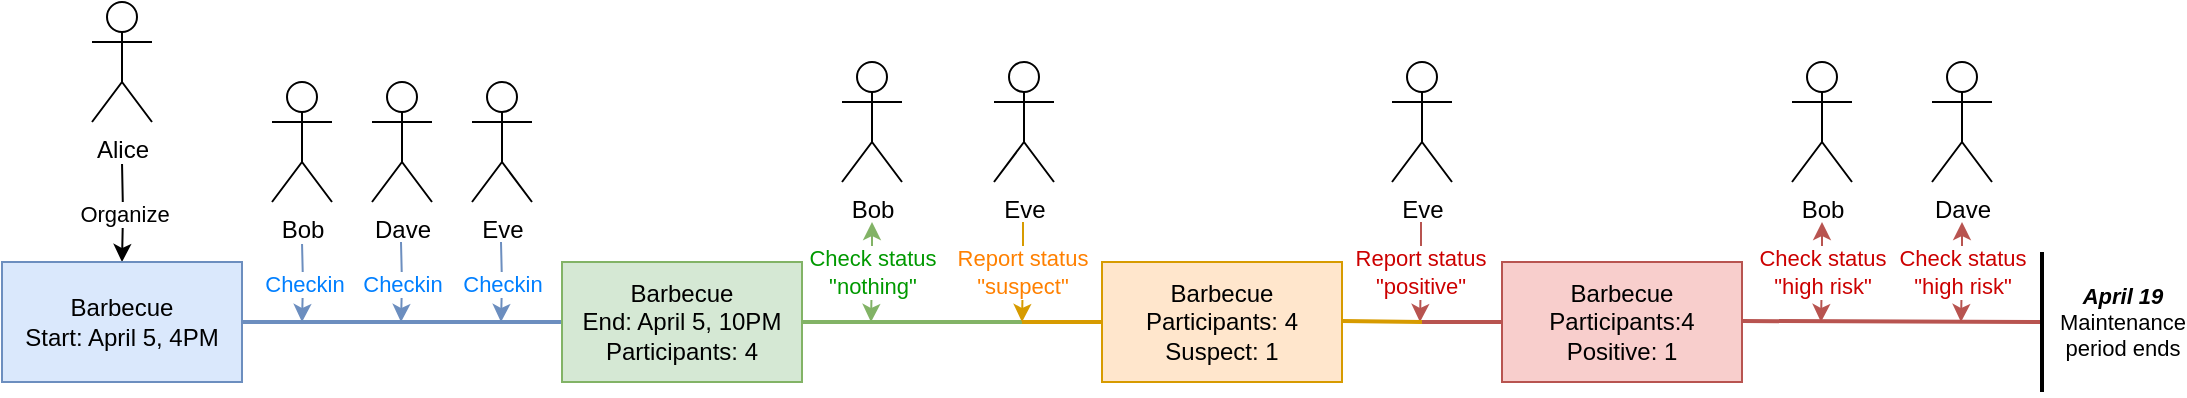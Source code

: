 <mxfile version="12.9.7" type="device"><diagram id="BHeKZ42RWv9zqqyNYb5D" name="Page-1"><mxGraphModel dx="1352" dy="757" grid="1" gridSize="10" guides="1" tooltips="1" connect="1" arrows="1" fold="1" page="1" pageScale="1" pageWidth="850" pageHeight="1100" math="0" shadow="0"><root><mxCell id="0"/><mxCell id="1" parent="0"/><mxCell id="CN85PHiDVRwaA0NcKBSQ-1" value="&lt;font color=&quot;#000000&quot;&gt;Organize&lt;/font&gt;" style="edgeStyle=orthogonalEdgeStyle;rounded=0;orthogonalLoop=1;jettySize=auto;html=1;strokeWidth=1;fontColor=#009900;entryX=0.5;entryY=0;entryDx=0;entryDy=0;" edge="1" parent="1" target="CN85PHiDVRwaA0NcKBSQ-4"><mxGeometry relative="1" as="geometry"><mxPoint x="100" y="100" as="sourcePoint"/><mxPoint x="20" y="180" as="targetPoint"/></mxGeometry></mxCell><mxCell id="CN85PHiDVRwaA0NcKBSQ-2" value="Alice" style="shape=umlActor;verticalLabelPosition=bottom;labelBackgroundColor=#ffffff;verticalAlign=top;html=1;outlineConnect=0;" vertex="1" parent="1"><mxGeometry x="85" y="20" width="30" height="60" as="geometry"/></mxCell><mxCell id="CN85PHiDVRwaA0NcKBSQ-3" style="edgeStyle=orthogonalEdgeStyle;rounded=0;orthogonalLoop=1;jettySize=auto;html=1;exitX=1;exitY=0.5;exitDx=0;exitDy=0;labelBackgroundColor=none;startArrow=none;startFill=0;strokeWidth=2;fontColor=#007FFF;fillColor=#dae8fc;strokeColor=#6c8ebf;endArrow=none;endFill=0;" edge="1" parent="1" source="CN85PHiDVRwaA0NcKBSQ-4"><mxGeometry relative="1" as="geometry"><mxPoint x="320" y="180" as="targetPoint"/></mxGeometry></mxCell><mxCell id="CN85PHiDVRwaA0NcKBSQ-4" value="Barbecue&lt;br&gt;Start: April 5, 4PM" style="rounded=0;whiteSpace=wrap;html=1;fillColor=#dae8fc;strokeColor=#6c8ebf;" vertex="1" parent="1"><mxGeometry x="40" y="150" width="120" height="60" as="geometry"/></mxCell><mxCell id="CN85PHiDVRwaA0NcKBSQ-5" value="Checkin" style="edgeStyle=orthogonalEdgeStyle;rounded=0;orthogonalLoop=1;jettySize=auto;html=1;strokeWidth=1;fontColor=#007FFF;fillColor=#dae8fc;strokeColor=#6c8ebf;" edge="1" parent="1"><mxGeometry relative="1" as="geometry"><mxPoint x="190" y="180" as="targetPoint"/><mxPoint x="190" y="140" as="sourcePoint"/></mxGeometry></mxCell><mxCell id="CN85PHiDVRwaA0NcKBSQ-6" value="Bob" style="shape=umlActor;verticalLabelPosition=bottom;labelBackgroundColor=#ffffff;verticalAlign=top;html=1;outlineConnect=0;" vertex="1" parent="1"><mxGeometry x="175" y="60" width="30" height="60" as="geometry"/></mxCell><mxCell id="CN85PHiDVRwaA0NcKBSQ-7" value="Dave" style="shape=umlActor;verticalLabelPosition=bottom;labelBackgroundColor=#ffffff;verticalAlign=top;html=1;outlineConnect=0;" vertex="1" parent="1"><mxGeometry x="225" y="60" width="30" height="60" as="geometry"/></mxCell><mxCell id="CN85PHiDVRwaA0NcKBSQ-8" value="Eve" style="shape=umlActor;verticalLabelPosition=bottom;labelBackgroundColor=#ffffff;verticalAlign=top;html=1;outlineConnect=0;" vertex="1" parent="1"><mxGeometry x="275" y="60" width="30" height="60" as="geometry"/></mxCell><mxCell id="CN85PHiDVRwaA0NcKBSQ-9" value="Barbecue&lt;br&gt;End: April 5, 10PM&lt;br&gt;Participants: 4" style="rounded=0;whiteSpace=wrap;html=1;fillColor=#d5e8d4;strokeColor=#82b366;" vertex="1" parent="1"><mxGeometry x="320" y="150" width="120" height="60" as="geometry"/></mxCell><mxCell id="CN85PHiDVRwaA0NcKBSQ-10" value="" style="endArrow=none;html=1;strokeWidth=2;fontColor=#009900;fillColor=#d5e8d4;strokeColor=#82b366;entryX=1;entryY=0.5;entryDx=0;entryDy=0;" edge="1" parent="1" target="CN85PHiDVRwaA0NcKBSQ-9"><mxGeometry width="50" height="50" relative="1" as="geometry"><mxPoint x="550" y="180" as="sourcePoint"/><mxPoint x="800" y="250" as="targetPoint"/></mxGeometry></mxCell><mxCell id="CN85PHiDVRwaA0NcKBSQ-11" value="Checkin" style="edgeStyle=orthogonalEdgeStyle;rounded=0;orthogonalLoop=1;jettySize=auto;html=1;strokeWidth=1;fontColor=#007FFF;fillColor=#dae8fc;strokeColor=#6c8ebf;" edge="1" parent="1"><mxGeometry relative="1" as="geometry"><mxPoint x="239.5" y="180" as="targetPoint"/><mxPoint x="239.5" y="140" as="sourcePoint"/></mxGeometry></mxCell><mxCell id="CN85PHiDVRwaA0NcKBSQ-12" value="Checkin" style="edgeStyle=orthogonalEdgeStyle;rounded=0;orthogonalLoop=1;jettySize=auto;html=1;strokeWidth=1;fontColor=#007FFF;fillColor=#dae8fc;strokeColor=#6c8ebf;" edge="1" parent="1"><mxGeometry relative="1" as="geometry"><mxPoint x="289.5" y="180" as="targetPoint"/><mxPoint x="289.5" y="140" as="sourcePoint"/></mxGeometry></mxCell><mxCell id="CN85PHiDVRwaA0NcKBSQ-13" value="Bob" style="shape=umlActor;verticalLabelPosition=bottom;labelBackgroundColor=#ffffff;verticalAlign=top;html=1;outlineConnect=0;" vertex="1" parent="1"><mxGeometry x="460" y="50" width="30" height="60" as="geometry"/></mxCell><mxCell id="CN85PHiDVRwaA0NcKBSQ-14" value="Check status&lt;br&gt;&quot;nothing&quot;" style="edgeStyle=orthogonalEdgeStyle;rounded=0;orthogonalLoop=1;jettySize=auto;html=1;strokeWidth=1;fontColor=#009900;fillColor=#d5e8d4;strokeColor=#82b366;startArrow=classic;startFill=1;" edge="1" parent="1"><mxGeometry relative="1" as="geometry"><mxPoint x="474.5" y="180" as="targetPoint"/><mxPoint x="475" y="130" as="sourcePoint"/><Array as="points"><mxPoint x="475" y="155"/></Array></mxGeometry></mxCell><mxCell id="CN85PHiDVRwaA0NcKBSQ-15" value="Eve" style="shape=umlActor;verticalLabelPosition=bottom;labelBackgroundColor=#ffffff;verticalAlign=top;html=1;outlineConnect=0;" vertex="1" parent="1"><mxGeometry x="536" y="50" width="30" height="60" as="geometry"/></mxCell><mxCell id="CN85PHiDVRwaA0NcKBSQ-16" value="Report status&lt;br&gt;&quot;suspect&quot;" style="edgeStyle=orthogonalEdgeStyle;rounded=0;orthogonalLoop=1;jettySize=auto;html=1;strokeWidth=1;fontColor=#FF8000;fillColor=#ffe6cc;strokeColor=#d79b00;" edge="1" parent="1"><mxGeometry relative="1" as="geometry"><mxPoint x="550" y="180" as="targetPoint"/><mxPoint x="550.5" y="130" as="sourcePoint"/><Array as="points"><mxPoint x="550.5" y="155"/></Array></mxGeometry></mxCell><mxCell id="CN85PHiDVRwaA0NcKBSQ-17" value="" style="endArrow=none;html=1;labelBackgroundColor=none;strokeWidth=2;fontColor=#FF8000;fillColor=#ffe6cc;strokeColor=#d79b00;" edge="1" parent="1"><mxGeometry width="50" height="50" relative="1" as="geometry"><mxPoint x="550" y="180" as="sourcePoint"/><mxPoint x="590" y="180" as="targetPoint"/></mxGeometry></mxCell><mxCell id="CN85PHiDVRwaA0NcKBSQ-18" value="Barbecue&lt;br&gt;Participants: 4&lt;br&gt;Suspect: 1" style="rounded=0;whiteSpace=wrap;html=1;fillColor=#ffe6cc;strokeColor=#d79b00;" vertex="1" parent="1"><mxGeometry x="590" y="150" width="120" height="60" as="geometry"/></mxCell><mxCell id="CN85PHiDVRwaA0NcKBSQ-19" value="Eve" style="shape=umlActor;verticalLabelPosition=bottom;labelBackgroundColor=#ffffff;verticalAlign=top;html=1;outlineConnect=0;" vertex="1" parent="1"><mxGeometry x="735" y="50" width="30" height="60" as="geometry"/></mxCell><mxCell id="CN85PHiDVRwaA0NcKBSQ-20" value="Report status&lt;br&gt;&quot;positive&quot;" style="edgeStyle=orthogonalEdgeStyle;rounded=0;orthogonalLoop=1;jettySize=auto;html=1;strokeWidth=1;fontColor=#CC0000;fillColor=#f8cecc;strokeColor=#b85450;" edge="1" parent="1"><mxGeometry relative="1" as="geometry"><mxPoint x="749" y="180" as="targetPoint"/><mxPoint x="749.5" y="130" as="sourcePoint"/><Array as="points"><mxPoint x="749.5" y="155"/></Array></mxGeometry></mxCell><mxCell id="CN85PHiDVRwaA0NcKBSQ-21" value="" style="endArrow=none;html=1;labelBackgroundColor=none;strokeWidth=2;fontColor=#FF8000;fillColor=#ffe6cc;strokeColor=#d79b00;" edge="1" parent="1"><mxGeometry width="50" height="50" relative="1" as="geometry"><mxPoint x="710" y="179.5" as="sourcePoint"/><mxPoint x="750" y="180" as="targetPoint"/></mxGeometry></mxCell><mxCell id="CN85PHiDVRwaA0NcKBSQ-22" value="" style="endArrow=none;html=1;labelBackgroundColor=none;strokeWidth=2;fontColor=#FF8000;fillColor=#f8cecc;strokeColor=#b85450;" edge="1" parent="1"><mxGeometry width="50" height="50" relative="1" as="geometry"><mxPoint x="750" y="180" as="sourcePoint"/><mxPoint x="790" y="180" as="targetPoint"/></mxGeometry></mxCell><mxCell id="CN85PHiDVRwaA0NcKBSQ-23" value="Barbecue&lt;br&gt;Participants:4&lt;br&gt;Positive: 1" style="rounded=0;whiteSpace=wrap;html=1;fillColor=#f8cecc;strokeColor=#b85450;" vertex="1" parent="1"><mxGeometry x="790" y="150" width="120" height="60" as="geometry"/></mxCell><mxCell id="CN85PHiDVRwaA0NcKBSQ-24" value="Bob" style="shape=umlActor;verticalLabelPosition=bottom;labelBackgroundColor=#ffffff;verticalAlign=top;html=1;outlineConnect=0;" vertex="1" parent="1"><mxGeometry x="935" y="50" width="30" height="60" as="geometry"/></mxCell><mxCell id="CN85PHiDVRwaA0NcKBSQ-25" value="Check status&lt;br&gt;&quot;high risk&quot;" style="edgeStyle=orthogonalEdgeStyle;rounded=0;orthogonalLoop=1;jettySize=auto;html=1;strokeWidth=1;fontColor=#CC0000;fillColor=#f8cecc;strokeColor=#b85450;startArrow=classic;startFill=1;" edge="1" parent="1"><mxGeometry relative="1" as="geometry"><mxPoint x="949.5" y="180" as="targetPoint"/><mxPoint x="950" y="130" as="sourcePoint"/><Array as="points"><mxPoint x="950" y="155"/></Array></mxGeometry></mxCell><mxCell id="CN85PHiDVRwaA0NcKBSQ-26" value="" style="endArrow=none;html=1;labelBackgroundColor=none;strokeWidth=2;fontColor=#FF8000;fillColor=#f8cecc;strokeColor=#b85450;" edge="1" parent="1"><mxGeometry width="50" height="50" relative="1" as="geometry"><mxPoint x="910" y="179.5" as="sourcePoint"/><mxPoint x="1060" y="180" as="targetPoint"/></mxGeometry></mxCell><mxCell id="CN85PHiDVRwaA0NcKBSQ-27" value="Dave" style="shape=umlActor;verticalLabelPosition=bottom;labelBackgroundColor=#ffffff;verticalAlign=top;html=1;outlineConnect=0;" vertex="1" parent="1"><mxGeometry x="1005" y="50" width="30" height="60" as="geometry"/></mxCell><mxCell id="CN85PHiDVRwaA0NcKBSQ-28" value="Check status&lt;br&gt;&quot;high risk&quot;" style="edgeStyle=orthogonalEdgeStyle;rounded=0;orthogonalLoop=1;jettySize=auto;html=1;strokeWidth=1;fontColor=#CC0000;fillColor=#f8cecc;strokeColor=#b85450;startArrow=classic;startFill=1;" edge="1" parent="1"><mxGeometry relative="1" as="geometry"><mxPoint x="1019.5" y="180" as="targetPoint"/><mxPoint x="1020" y="130" as="sourcePoint"/><Array as="points"><mxPoint x="1020" y="155"/></Array></mxGeometry></mxCell><mxCell id="CN85PHiDVRwaA0NcKBSQ-29" value="&lt;b&gt;&lt;i&gt;April 19&lt;/i&gt;&lt;/b&gt;&lt;br&gt;Maintenance&lt;br&gt;period ends" style="endArrow=none;html=1;labelBackgroundColor=none;strokeWidth=2;fontColor=#000000;fillColor=#f5f5f5;strokeColor=#000000;" edge="1" parent="1"><mxGeometry y="-40" width="50" height="50" relative="1" as="geometry"><mxPoint x="1060" y="215" as="sourcePoint"/><mxPoint x="1060" y="145" as="targetPoint"/><mxPoint as="offset"/></mxGeometry></mxCell></root></mxGraphModel></diagram></mxfile>